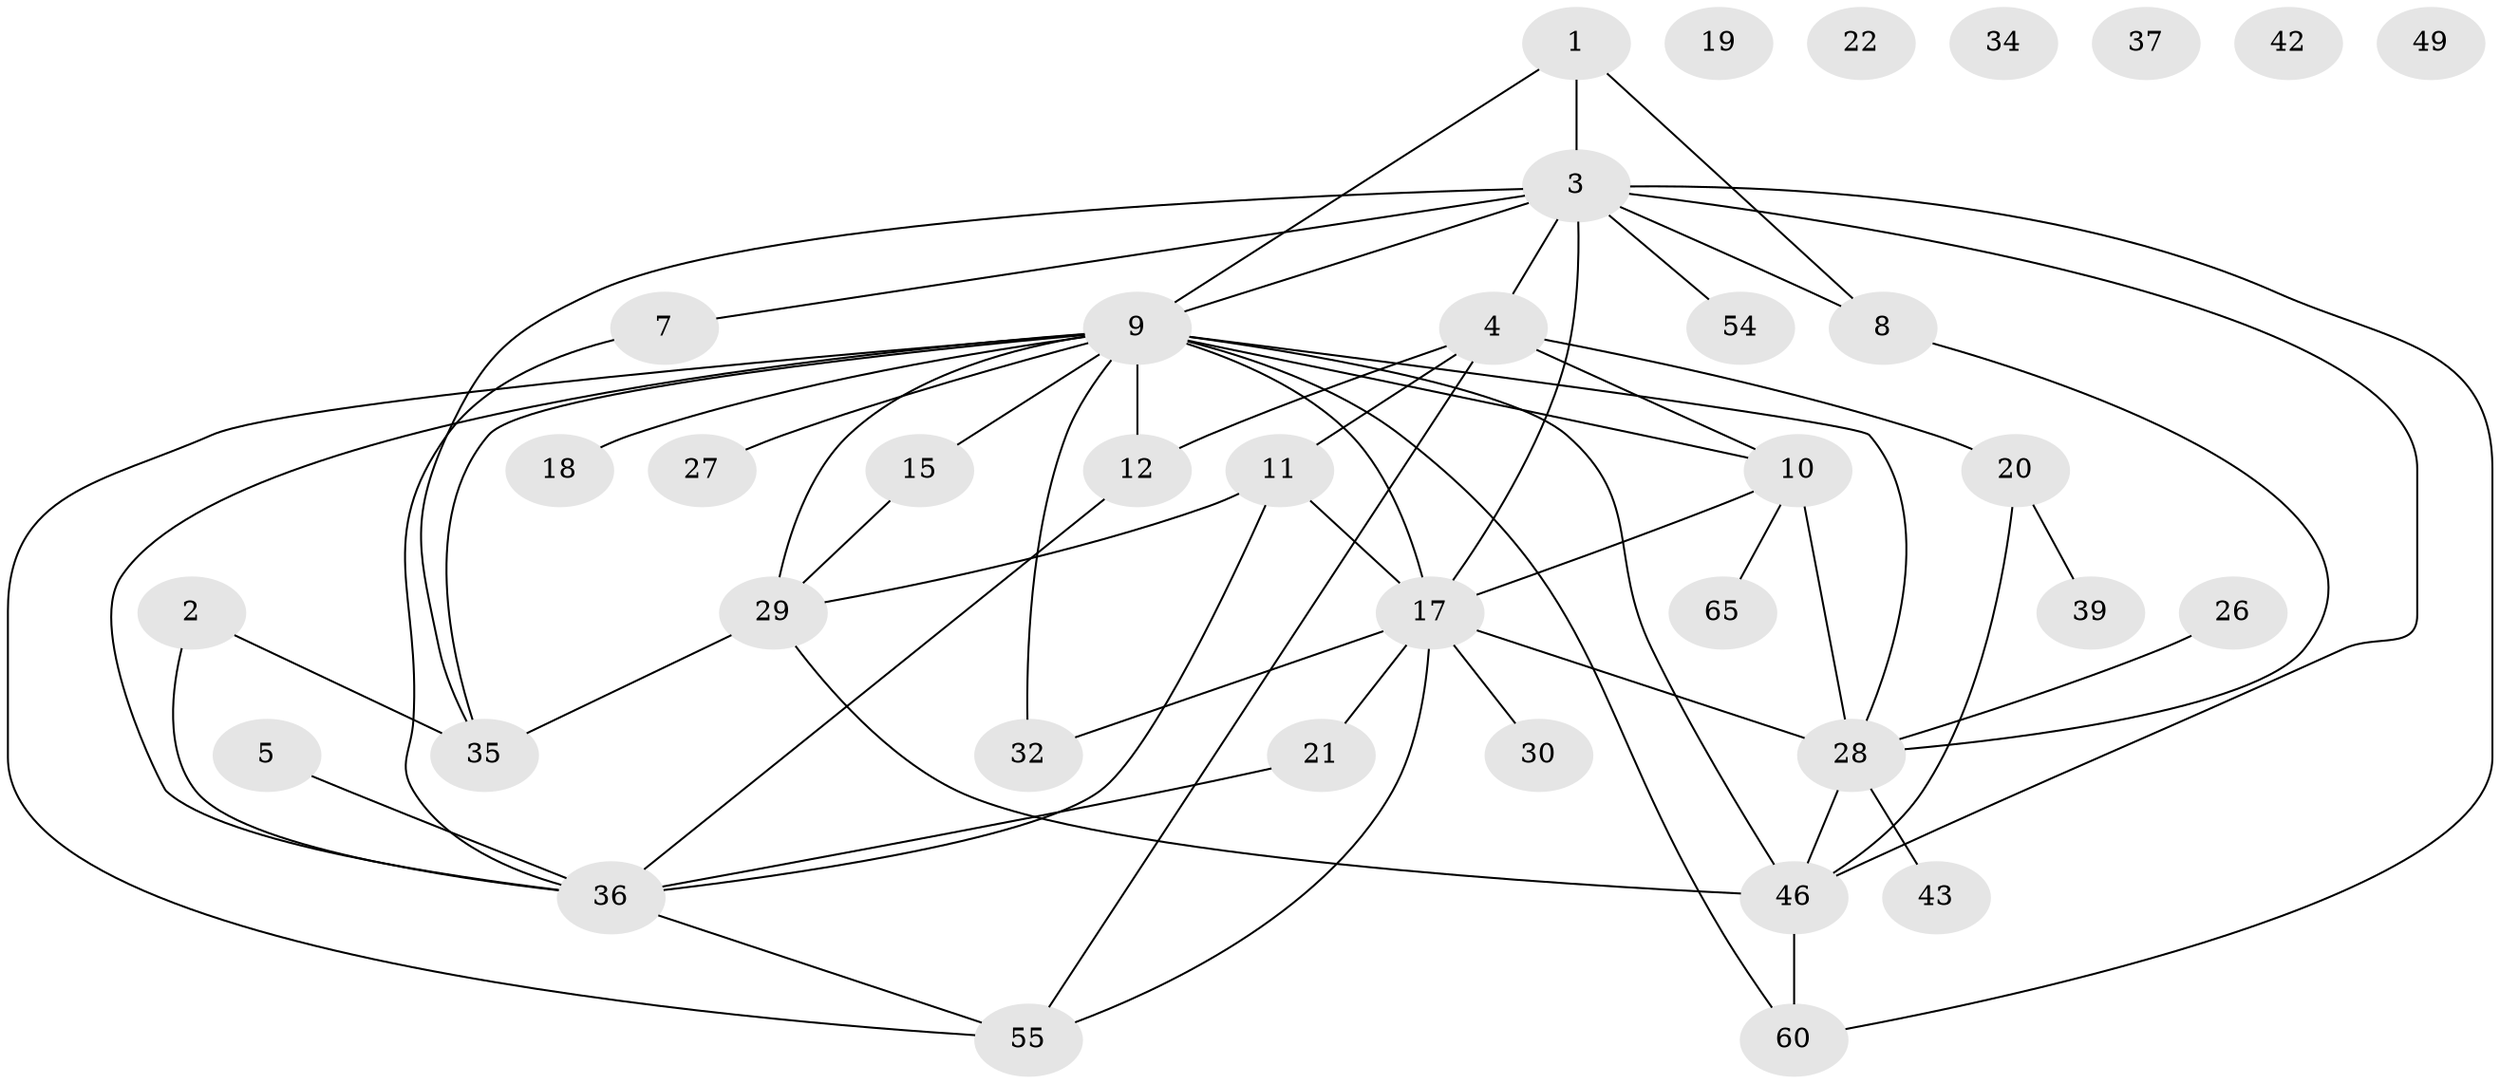 // original degree distribution, {2: 0.27058823529411763, 1: 0.2235294117647059, 3: 0.17647058823529413, 4: 0.15294117647058825, 6: 0.03529411764705882, 5: 0.07058823529411765, 0: 0.047058823529411764, 8: 0.023529411764705882}
// Generated by graph-tools (version 1.1) at 2025/16/03/04/25 18:16:28]
// undirected, 37 vertices, 59 edges
graph export_dot {
graph [start="1"]
  node [color=gray90,style=filled];
  1 [super="+57"];
  2;
  3 [super="+23+6"];
  4 [super="+74+53"];
  5;
  7 [super="+16"];
  8 [super="+38"];
  9 [super="+24+13+47"];
  10 [super="+76+31+58"];
  11;
  12 [super="+40"];
  15 [super="+25"];
  17 [super="+33"];
  18;
  19;
  20 [super="+67"];
  21 [super="+78"];
  22 [super="+61"];
  26;
  27;
  28 [super="+52"];
  29 [super="+66"];
  30;
  32;
  34 [super="+51"];
  35 [super="+48"];
  36 [super="+83+45+63"];
  37;
  39 [super="+77"];
  42;
  43;
  46 [super="+62+59+50+56"];
  49;
  54;
  55 [super="+68"];
  60;
  65;
  1 -- 9 [weight=2];
  1 -- 8 [weight=2];
  1 -- 3;
  2 -- 36;
  2 -- 35;
  3 -- 4;
  3 -- 35;
  3 -- 8;
  3 -- 9 [weight=2];
  3 -- 54;
  3 -- 60;
  3 -- 46;
  3 -- 7;
  3 -- 17;
  4 -- 55;
  4 -- 11;
  4 -- 12;
  4 -- 20;
  4 -- 10;
  5 -- 36;
  7 -- 36;
  8 -- 28;
  9 -- 28;
  9 -- 18;
  9 -- 27;
  9 -- 60;
  9 -- 55;
  9 -- 32;
  9 -- 35;
  9 -- 15 [weight=2];
  9 -- 29;
  9 -- 10;
  9 -- 12;
  9 -- 46;
  9 -- 36;
  9 -- 17;
  10 -- 65;
  10 -- 28 [weight=2];
  10 -- 17 [weight=2];
  11 -- 36;
  11 -- 29;
  11 -- 17;
  12 -- 36;
  15 -- 29;
  17 -- 55;
  17 -- 32;
  17 -- 21;
  17 -- 28;
  17 -- 30;
  20 -- 39;
  20 -- 46;
  21 -- 36;
  26 -- 28;
  28 -- 43;
  28 -- 46;
  29 -- 35;
  29 -- 46;
  36 -- 55;
  46 -- 60;
}
